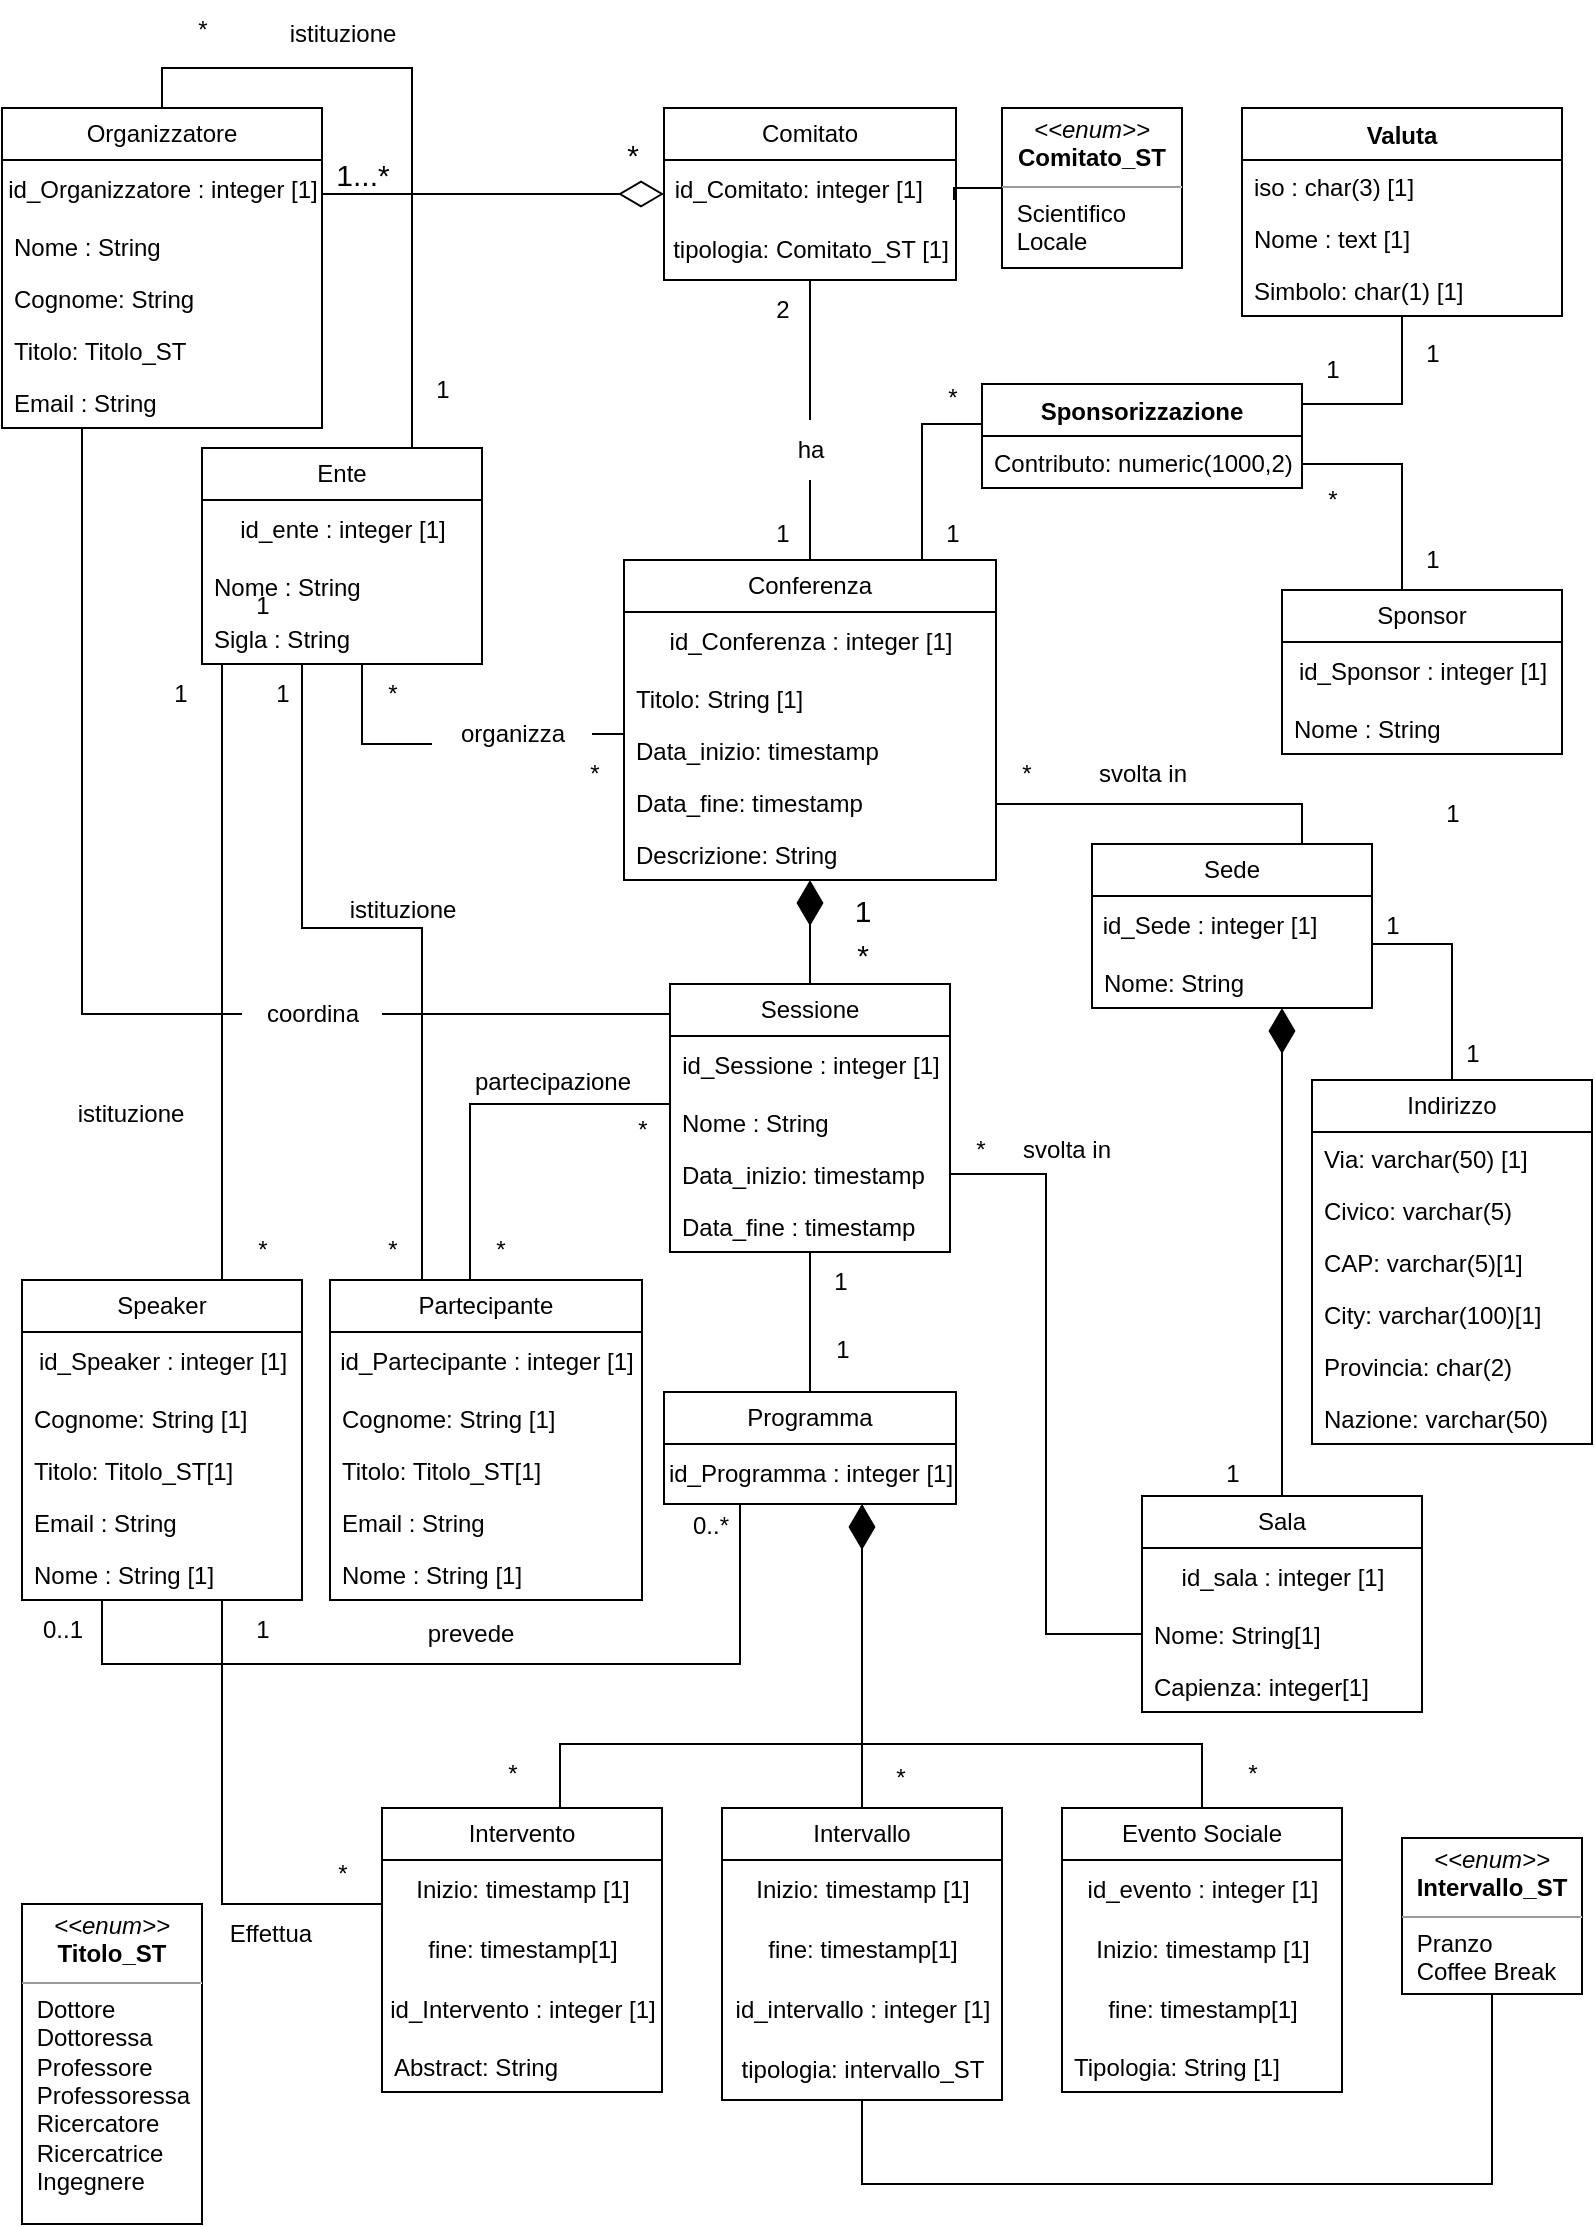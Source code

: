 <mxfile version="21.3.7" type="device">
  <diagram name="Pagina-1" id="CvmVaPvms-UxlyBjIQ5L">
    <mxGraphModel dx="1434" dy="839" grid="1" gridSize="10" guides="1" tooltips="1" connect="1" arrows="1" fold="1" page="1" pageScale="1" pageWidth="827" pageHeight="1169" math="0" shadow="0">
      <root>
        <mxCell id="0" />
        <mxCell id="1" parent="0" />
        <mxCell id="4EUrBaUepY61Hy6sgjjP-1" value="Organizzatore" style="swimlane;fontStyle=0;childLayout=stackLayout;horizontal=1;startSize=26;fillColor=none;horizontalStack=0;resizeParent=1;resizeParentMax=0;resizeLast=0;collapsible=1;marginBottom=0;whiteSpace=wrap;html=1;" parent="1" vertex="1">
          <mxGeometry x="10" y="62" width="160" height="160" as="geometry" />
        </mxCell>
        <mxCell id="Dn81AKusX0ZPsOJ_SFeg-21" value="id_Organizzatore : integer [1]" style="text;html=1;align=center;verticalAlign=middle;resizable=0;points=[];autosize=1;strokeColor=none;fillColor=none;" parent="4EUrBaUepY61Hy6sgjjP-1" vertex="1">
          <mxGeometry y="26" width="160" height="30" as="geometry" />
        </mxCell>
        <mxCell id="4EUrBaUepY61Hy6sgjjP-2" value="Nome : String" style="text;strokeColor=none;fillColor=none;align=left;verticalAlign=top;spacingLeft=4;spacingRight=4;overflow=hidden;rotatable=0;points=[[0,0.5],[1,0.5]];portConstraint=eastwest;whiteSpace=wrap;html=1;" parent="4EUrBaUepY61Hy6sgjjP-1" vertex="1">
          <mxGeometry y="56" width="160" height="26" as="geometry" />
        </mxCell>
        <mxCell id="4EUrBaUepY61Hy6sgjjP-3" value="Cognome: String" style="text;strokeColor=none;fillColor=none;align=left;verticalAlign=top;spacingLeft=4;spacingRight=4;overflow=hidden;rotatable=0;points=[[0,0.5],[1,0.5]];portConstraint=eastwest;whiteSpace=wrap;html=1;" parent="4EUrBaUepY61Hy6sgjjP-1" vertex="1">
          <mxGeometry y="82" width="160" height="26" as="geometry" />
        </mxCell>
        <mxCell id="4EUrBaUepY61Hy6sgjjP-4" value="Titolo: Titolo_ST" style="text;strokeColor=none;fillColor=none;align=left;verticalAlign=top;spacingLeft=4;spacingRight=4;overflow=hidden;rotatable=0;points=[[0,0.5],[1,0.5]];portConstraint=eastwest;whiteSpace=wrap;html=1;" parent="4EUrBaUepY61Hy6sgjjP-1" vertex="1">
          <mxGeometry y="108" width="160" height="26" as="geometry" />
        </mxCell>
        <mxCell id="4EUrBaUepY61Hy6sgjjP-5" value="Email : String" style="text;strokeColor=none;fillColor=none;align=left;verticalAlign=top;spacingLeft=4;spacingRight=4;overflow=hidden;rotatable=0;points=[[0,0.5],[1,0.5]];portConstraint=eastwest;whiteSpace=wrap;html=1;" parent="4EUrBaUepY61Hy6sgjjP-1" vertex="1">
          <mxGeometry y="134" width="160" height="26" as="geometry" />
        </mxCell>
        <mxCell id="4EUrBaUepY61Hy6sgjjP-6" value="Comitato" style="swimlane;fontStyle=0;childLayout=stackLayout;horizontal=1;startSize=26;fillColor=none;horizontalStack=0;resizeParent=1;resizeParentMax=0;resizeLast=0;collapsible=1;marginBottom=0;whiteSpace=wrap;html=1;" parent="1" vertex="1">
          <mxGeometry x="341" y="62" width="146" height="86" as="geometry" />
        </mxCell>
        <mxCell id="Dn81AKusX0ZPsOJ_SFeg-8" value="&amp;nbsp;id_Comitato: integer [1]" style="text;html=1;align=left;verticalAlign=middle;resizable=0;points=[];autosize=1;strokeColor=none;fillColor=none;" parent="4EUrBaUepY61Hy6sgjjP-6" vertex="1">
          <mxGeometry y="26" width="146" height="30" as="geometry" />
        </mxCell>
        <mxCell id="Dn81AKusX0ZPsOJ_SFeg-9" value="tipologia: Comitato_ST [1]" style="text;html=1;align=center;verticalAlign=middle;resizable=0;points=[];autosize=1;strokeColor=none;fillColor=none;" parent="4EUrBaUepY61Hy6sgjjP-6" vertex="1">
          <mxGeometry y="56" width="146" height="30" as="geometry" />
        </mxCell>
        <mxCell id="4EUrBaUepY61Hy6sgjjP-21" style="edgeStyle=orthogonalEdgeStyle;rounded=0;orthogonalLoop=1;jettySize=auto;html=1;endArrow=diamondThin;endFill=0;endSize=20;" parent="1" source="4EUrBaUepY61Hy6sgjjP-1" target="4EUrBaUepY61Hy6sgjjP-6" edge="1">
          <mxGeometry relative="1" as="geometry">
            <Array as="points">
              <mxPoint x="260" y="105" />
              <mxPoint x="260" y="105" />
            </Array>
          </mxGeometry>
        </mxCell>
        <mxCell id="4EUrBaUepY61Hy6sgjjP-22" value="&lt;font style=&quot;font-size: 15px;&quot;&gt;1...*&lt;/font&gt;" style="text;html=1;align=center;verticalAlign=middle;resizable=0;points=[];autosize=1;strokeColor=none;fillColor=none;" parent="1" vertex="1">
          <mxGeometry x="165" y="80" width="50" height="30" as="geometry" />
        </mxCell>
        <mxCell id="4EUrBaUepY61Hy6sgjjP-23" value="&lt;font style=&quot;font-size: 15px;&quot;&gt;*&lt;/font&gt;" style="text;html=1;align=center;verticalAlign=middle;resizable=0;points=[];autosize=1;strokeColor=none;fillColor=none;fontSize=12;fontFamily=Helvetica;fontColor=default;" parent="1" vertex="1">
          <mxGeometry x="310" y="70" width="30" height="30" as="geometry" />
        </mxCell>
        <mxCell id="4EUrBaUepY61Hy6sgjjP-29" style="edgeStyle=orthogonalEdgeStyle;rounded=0;orthogonalLoop=1;jettySize=auto;html=1;exitX=0.5;exitY=0;exitDx=0;exitDy=0;fontFamily=Helvetica;fontSize=12;fontColor=default;endArrow=none;endFill=0;" parent="1" source="4EUrBaUepY61Hy6sgjjP-32" target="4EUrBaUepY61Hy6sgjjP-6" edge="1">
          <mxGeometry relative="1" as="geometry" />
        </mxCell>
        <mxCell id="4EUrBaUepY61Hy6sgjjP-24" value="Conferenza" style="swimlane;fontStyle=0;childLayout=stackLayout;horizontal=1;startSize=26;fillColor=none;horizontalStack=0;resizeParent=1;resizeParentMax=0;resizeLast=0;collapsible=1;marginBottom=0;whiteSpace=wrap;html=1;fontFamily=Helvetica;fontSize=12;fontColor=default;" parent="1" vertex="1">
          <mxGeometry x="321" y="288" width="186" height="160" as="geometry" />
        </mxCell>
        <mxCell id="Dn81AKusX0ZPsOJ_SFeg-11" value="id_Conferenza : integer [1]" style="text;html=1;align=center;verticalAlign=middle;resizable=0;points=[];autosize=1;strokeColor=none;fillColor=none;" parent="4EUrBaUepY61Hy6sgjjP-24" vertex="1">
          <mxGeometry y="26" width="186" height="30" as="geometry" />
        </mxCell>
        <mxCell id="4EUrBaUepY61Hy6sgjjP-25" value="Titolo: String [1]" style="text;strokeColor=none;fillColor=none;align=left;verticalAlign=top;spacingLeft=4;spacingRight=4;overflow=hidden;rotatable=0;points=[[0,0.5],[1,0.5]];portConstraint=eastwest;whiteSpace=wrap;html=1;fontSize=12;fontFamily=Helvetica;fontColor=default;" parent="4EUrBaUepY61Hy6sgjjP-24" vertex="1">
          <mxGeometry y="56" width="186" height="26" as="geometry" />
        </mxCell>
        <mxCell id="4EUrBaUepY61Hy6sgjjP-26" value="Data_inizio: timestamp" style="text;strokeColor=none;fillColor=none;align=left;verticalAlign=top;spacingLeft=4;spacingRight=4;overflow=hidden;rotatable=0;points=[[0,0.5],[1,0.5]];portConstraint=eastwest;whiteSpace=wrap;html=1;fontSize=12;fontFamily=Helvetica;fontColor=default;" parent="4EUrBaUepY61Hy6sgjjP-24" vertex="1">
          <mxGeometry y="82" width="186" height="26" as="geometry" />
        </mxCell>
        <mxCell id="4EUrBaUepY61Hy6sgjjP-27" value="Data_fine: timestamp" style="text;strokeColor=none;fillColor=none;align=left;verticalAlign=top;spacingLeft=4;spacingRight=4;overflow=hidden;rotatable=0;points=[[0,0.5],[1,0.5]];portConstraint=eastwest;whiteSpace=wrap;html=1;fontSize=12;fontFamily=Helvetica;fontColor=default;" parent="4EUrBaUepY61Hy6sgjjP-24" vertex="1">
          <mxGeometry y="108" width="186" height="26" as="geometry" />
        </mxCell>
        <mxCell id="4EUrBaUepY61Hy6sgjjP-28" value="Descrizione: String" style="text;strokeColor=none;fillColor=none;align=left;verticalAlign=top;spacingLeft=4;spacingRight=4;overflow=hidden;rotatable=0;points=[[0,0.5],[1,0.5]];portConstraint=eastwest;whiteSpace=wrap;html=1;fontSize=12;fontFamily=Helvetica;fontColor=default;" parent="4EUrBaUepY61Hy6sgjjP-24" vertex="1">
          <mxGeometry y="134" width="186" height="26" as="geometry" />
        </mxCell>
        <mxCell id="4EUrBaUepY61Hy6sgjjP-30" value="2" style="text;html=1;align=center;verticalAlign=middle;resizable=0;points=[];autosize=1;strokeColor=none;fillColor=none;fontSize=12;fontFamily=Helvetica;fontColor=default;" parent="1" vertex="1">
          <mxGeometry x="385" y="148" width="30" height="30" as="geometry" />
        </mxCell>
        <mxCell id="4EUrBaUepY61Hy6sgjjP-31" value="1" style="text;html=1;align=center;verticalAlign=middle;resizable=0;points=[];autosize=1;strokeColor=none;fillColor=none;fontSize=12;fontFamily=Helvetica;fontColor=default;" parent="1" vertex="1">
          <mxGeometry x="385" y="260" width="30" height="30" as="geometry" />
        </mxCell>
        <mxCell id="4EUrBaUepY61Hy6sgjjP-33" value="" style="edgeStyle=orthogonalEdgeStyle;rounded=0;orthogonalLoop=1;jettySize=auto;html=1;exitX=0.5;exitY=0;exitDx=0;exitDy=0;fontFamily=Helvetica;fontSize=12;fontColor=default;endArrow=none;endFill=0;" parent="1" source="4EUrBaUepY61Hy6sgjjP-24" target="4EUrBaUepY61Hy6sgjjP-32" edge="1">
          <mxGeometry relative="1" as="geometry">
            <mxPoint x="414" y="290" as="sourcePoint" />
            <mxPoint x="414" y="170" as="targetPoint" />
          </mxGeometry>
        </mxCell>
        <mxCell id="4EUrBaUepY61Hy6sgjjP-32" value="ha" style="text;html=1;align=center;verticalAlign=middle;resizable=0;points=[];autosize=1;strokeColor=none;fillColor=none;fontSize=12;fontFamily=Helvetica;fontColor=default;" parent="1" vertex="1">
          <mxGeometry x="394" y="218" width="40" height="30" as="geometry" />
        </mxCell>
        <mxCell id="8OHhEzNEOEEAv_LkR56g-3" style="edgeStyle=orthogonalEdgeStyle;rounded=0;orthogonalLoop=1;jettySize=auto;html=1;exitX=0.5;exitY=0;exitDx=0;exitDy=0;endArrow=none;endFill=0;" parent="1" source="4EUrBaUepY61Hy6sgjjP-34" target="4EUrBaUepY61Hy6sgjjP-38" edge="1">
          <mxGeometry relative="1" as="geometry">
            <Array as="points">
              <mxPoint x="710" y="303" />
              <mxPoint x="710" y="240" />
            </Array>
          </mxGeometry>
        </mxCell>
        <mxCell id="4EUrBaUepY61Hy6sgjjP-34" value="Sponsor" style="swimlane;fontStyle=0;childLayout=stackLayout;horizontal=1;startSize=26;fillColor=none;horizontalStack=0;resizeParent=1;resizeParentMax=0;resizeLast=0;collapsible=1;marginBottom=0;whiteSpace=wrap;html=1;fontFamily=Helvetica;fontSize=12;fontColor=default;" parent="1" vertex="1">
          <mxGeometry x="650" y="303" width="140" height="82" as="geometry" />
        </mxCell>
        <mxCell id="Dn81AKusX0ZPsOJ_SFeg-13" value="id_Sponsor : integer [1]" style="text;html=1;align=center;verticalAlign=middle;resizable=0;points=[];autosize=1;strokeColor=none;fillColor=none;" parent="4EUrBaUepY61Hy6sgjjP-34" vertex="1">
          <mxGeometry y="26" width="140" height="30" as="geometry" />
        </mxCell>
        <mxCell id="4EUrBaUepY61Hy6sgjjP-35" value="Nome : String" style="text;strokeColor=none;fillColor=none;align=left;verticalAlign=top;spacingLeft=4;spacingRight=4;overflow=hidden;rotatable=0;points=[[0,0.5],[1,0.5]];portConstraint=eastwest;whiteSpace=wrap;html=1;fontSize=12;fontFamily=Helvetica;fontColor=default;" parent="4EUrBaUepY61Hy6sgjjP-34" vertex="1">
          <mxGeometry y="56" width="140" height="26" as="geometry" />
        </mxCell>
        <mxCell id="4EUrBaUepY61Hy6sgjjP-38" value="Sponsorizzazione" style="swimlane;fontStyle=1;align=center;verticalAlign=top;childLayout=stackLayout;horizontal=1;startSize=26;horizontalStack=0;resizeParent=1;resizeParentMax=0;resizeLast=0;collapsible=1;marginBottom=0;whiteSpace=wrap;html=1;fontFamily=Helvetica;fontSize=12;fontColor=default;fillColor=none;gradientColor=none;" parent="1" vertex="1">
          <mxGeometry x="500" y="200" width="160" height="52" as="geometry" />
        </mxCell>
        <mxCell id="4EUrBaUepY61Hy6sgjjP-39" value="Contributo: numeric(1000,2)" style="text;strokeColor=none;fillColor=none;align=left;verticalAlign=top;spacingLeft=4;spacingRight=4;overflow=hidden;rotatable=0;points=[[0,0.5],[1,0.5]];portConstraint=eastwest;whiteSpace=wrap;html=1;fontSize=12;fontFamily=Helvetica;fontColor=default;" parent="4EUrBaUepY61Hy6sgjjP-38" vertex="1">
          <mxGeometry y="26" width="160" height="26" as="geometry" />
        </mxCell>
        <mxCell id="4EUrBaUepY61Hy6sgjjP-71" style="edgeStyle=orthogonalEdgeStyle;rounded=0;orthogonalLoop=1;jettySize=auto;html=1;exitX=0.75;exitY=0;exitDx=0;exitDy=0;entryX=0.5;entryY=0;entryDx=0;entryDy=0;fontFamily=Helvetica;fontSize=12;fontColor=default;endArrow=none;endFill=0;" parent="1" source="4EUrBaUepY61Hy6sgjjP-51" target="4EUrBaUepY61Hy6sgjjP-1" edge="1">
          <mxGeometry relative="1" as="geometry" />
        </mxCell>
        <mxCell id="4EUrBaUepY61Hy6sgjjP-51" value="Ente" style="swimlane;fontStyle=0;childLayout=stackLayout;horizontal=1;startSize=26;fillColor=none;horizontalStack=0;resizeParent=1;resizeParentMax=0;resizeLast=0;collapsible=1;marginBottom=0;whiteSpace=wrap;html=1;fontFamily=Helvetica;fontSize=12;fontColor=default;" parent="1" vertex="1">
          <mxGeometry x="110" y="232" width="140" height="108" as="geometry" />
        </mxCell>
        <mxCell id="Dn81AKusX0ZPsOJ_SFeg-12" value="id_ente : integer [1]" style="text;html=1;align=center;verticalAlign=middle;resizable=0;points=[];autosize=1;strokeColor=none;fillColor=none;" parent="4EUrBaUepY61Hy6sgjjP-51" vertex="1">
          <mxGeometry y="26" width="140" height="30" as="geometry" />
        </mxCell>
        <mxCell id="4EUrBaUepY61Hy6sgjjP-52" value="Nome : String" style="text;strokeColor=none;fillColor=none;align=left;verticalAlign=top;spacingLeft=4;spacingRight=4;overflow=hidden;rotatable=0;points=[[0,0.5],[1,0.5]];portConstraint=eastwest;whiteSpace=wrap;html=1;fontSize=12;fontFamily=Helvetica;fontColor=default;" parent="4EUrBaUepY61Hy6sgjjP-51" vertex="1">
          <mxGeometry y="56" width="140" height="26" as="geometry" />
        </mxCell>
        <mxCell id="4EUrBaUepY61Hy6sgjjP-53" value="Sigla : String" style="text;strokeColor=none;fillColor=none;align=left;verticalAlign=top;spacingLeft=4;spacingRight=4;overflow=hidden;rotatable=0;points=[[0,0.5],[1,0.5]];portConstraint=eastwest;whiteSpace=wrap;html=1;fontSize=12;fontFamily=Helvetica;fontColor=default;" parent="4EUrBaUepY61Hy6sgjjP-51" vertex="1">
          <mxGeometry y="82" width="140" height="26" as="geometry" />
        </mxCell>
        <mxCell id="4EUrBaUepY61Hy6sgjjP-55" style="edgeStyle=orthogonalEdgeStyle;rounded=0;orthogonalLoop=1;jettySize=auto;html=1;exitX=1;exitY=0.5;exitDx=0;exitDy=0;fontFamily=Helvetica;fontSize=12;fontColor=default;endArrow=none;endFill=0;" parent="1" source="4EUrBaUepY61Hy6sgjjP-56" target="4EUrBaUepY61Hy6sgjjP-24" edge="1">
          <mxGeometry relative="1" as="geometry">
            <Array as="points">
              <mxPoint x="340" y="375" />
              <mxPoint x="340" y="375" />
            </Array>
          </mxGeometry>
        </mxCell>
        <mxCell id="4EUrBaUepY61Hy6sgjjP-57" value="" style="edgeStyle=orthogonalEdgeStyle;rounded=0;orthogonalLoop=1;jettySize=auto;html=1;fontFamily=Helvetica;fontSize=12;fontColor=default;endArrow=none;endFill=0;" parent="1" source="4EUrBaUepY61Hy6sgjjP-51" target="4EUrBaUepY61Hy6sgjjP-56" edge="1">
          <mxGeometry relative="1" as="geometry">
            <mxPoint x="180" y="355" as="sourcePoint" />
            <mxPoint x="344" y="355" as="targetPoint" />
            <Array as="points">
              <mxPoint x="190" y="380" />
              <mxPoint x="265" y="380" />
            </Array>
          </mxGeometry>
        </mxCell>
        <mxCell id="4EUrBaUepY61Hy6sgjjP-56" value="organizza" style="text;html=1;align=center;verticalAlign=middle;resizable=0;points=[];autosize=1;strokeColor=none;fillColor=none;fontSize=12;fontFamily=Helvetica;fontColor=default;" parent="1" vertex="1">
          <mxGeometry x="225" y="360" width="80" height="30" as="geometry" />
        </mxCell>
        <mxCell id="4EUrBaUepY61Hy6sgjjP-58" value="*" style="text;html=1;align=center;verticalAlign=middle;resizable=0;points=[];autosize=1;strokeColor=none;fillColor=none;fontSize=12;fontFamily=Helvetica;fontColor=default;" parent="1" vertex="1">
          <mxGeometry x="291" y="380" width="30" height="30" as="geometry" />
        </mxCell>
        <mxCell id="4EUrBaUepY61Hy6sgjjP-59" value="*" style="text;html=1;align=center;verticalAlign=middle;resizable=0;points=[];autosize=1;strokeColor=none;fillColor=none;fontSize=12;fontFamily=Helvetica;fontColor=default;" parent="1" vertex="1">
          <mxGeometry x="190" y="340" width="30" height="30" as="geometry" />
        </mxCell>
        <mxCell id="4EUrBaUepY61Hy6sgjjP-64" style="edgeStyle=orthogonalEdgeStyle;rounded=0;orthogonalLoop=1;jettySize=auto;html=1;exitX=0.5;exitY=0;exitDx=0;exitDy=0;fontFamily=Helvetica;fontSize=12;fontColor=default;endArrow=diamondThin;endFill=1;endSize=20;" parent="1" source="4EUrBaUepY61Hy6sgjjP-60" target="4EUrBaUepY61Hy6sgjjP-24" edge="1">
          <mxGeometry relative="1" as="geometry" />
        </mxCell>
        <mxCell id="4EUrBaUepY61Hy6sgjjP-60" value="Sessione" style="swimlane;fontStyle=0;childLayout=stackLayout;horizontal=1;startSize=26;fillColor=none;horizontalStack=0;resizeParent=1;resizeParentMax=0;resizeLast=0;collapsible=1;marginBottom=0;whiteSpace=wrap;html=1;fontFamily=Helvetica;fontSize=12;fontColor=default;" parent="1" vertex="1">
          <mxGeometry x="344" y="500" width="140" height="134" as="geometry" />
        </mxCell>
        <mxCell id="Dn81AKusX0ZPsOJ_SFeg-19" value="id_Sessione : integer [1]" style="text;html=1;align=center;verticalAlign=middle;resizable=0;points=[];autosize=1;strokeColor=none;fillColor=none;" parent="4EUrBaUepY61Hy6sgjjP-60" vertex="1">
          <mxGeometry y="26" width="140" height="30" as="geometry" />
        </mxCell>
        <mxCell id="4EUrBaUepY61Hy6sgjjP-61" value="Nome : String" style="text;strokeColor=none;fillColor=none;align=left;verticalAlign=top;spacingLeft=4;spacingRight=4;overflow=hidden;rotatable=0;points=[[0,0.5],[1,0.5]];portConstraint=eastwest;whiteSpace=wrap;html=1;fontSize=12;fontFamily=Helvetica;fontColor=default;" parent="4EUrBaUepY61Hy6sgjjP-60" vertex="1">
          <mxGeometry y="56" width="140" height="26" as="geometry" />
        </mxCell>
        <mxCell id="4EUrBaUepY61Hy6sgjjP-62" value="Data_inizio: timestamp" style="text;strokeColor=none;fillColor=none;align=left;verticalAlign=top;spacingLeft=4;spacingRight=4;overflow=hidden;rotatable=0;points=[[0,0.5],[1,0.5]];portConstraint=eastwest;whiteSpace=wrap;html=1;fontSize=12;fontFamily=Helvetica;fontColor=default;" parent="4EUrBaUepY61Hy6sgjjP-60" vertex="1">
          <mxGeometry y="82" width="140" height="26" as="geometry" />
        </mxCell>
        <mxCell id="4EUrBaUepY61Hy6sgjjP-63" value="Data_fine : timestamp" style="text;strokeColor=none;fillColor=none;align=left;verticalAlign=top;spacingLeft=4;spacingRight=4;overflow=hidden;rotatable=0;points=[[0,0.5],[1,0.5]];portConstraint=eastwest;whiteSpace=wrap;html=1;fontSize=12;fontFamily=Helvetica;fontColor=default;" parent="4EUrBaUepY61Hy6sgjjP-60" vertex="1">
          <mxGeometry y="108" width="140" height="26" as="geometry" />
        </mxCell>
        <mxCell id="4EUrBaUepY61Hy6sgjjP-65" value="&lt;font style=&quot;font-size: 15px;&quot;&gt;1&lt;/font&gt;" style="text;html=1;align=center;verticalAlign=middle;resizable=0;points=[];autosize=1;strokeColor=none;fillColor=none;fontSize=12;fontFamily=Helvetica;fontColor=default;" parent="1" vertex="1">
          <mxGeometry x="425" y="448" width="30" height="30" as="geometry" />
        </mxCell>
        <mxCell id="4EUrBaUepY61Hy6sgjjP-66" value="&lt;font style=&quot;font-size: 15px;&quot;&gt;*&lt;/font&gt;" style="text;html=1;align=center;verticalAlign=middle;resizable=0;points=[];autosize=1;strokeColor=none;fillColor=none;fontSize=12;fontFamily=Helvetica;fontColor=default;" parent="1" vertex="1">
          <mxGeometry x="425" y="470" width="30" height="30" as="geometry" />
        </mxCell>
        <mxCell id="4EUrBaUepY61Hy6sgjjP-67" style="edgeStyle=orthogonalEdgeStyle;rounded=0;orthogonalLoop=1;jettySize=auto;html=1;exitX=0;exitY=0.5;exitDx=0;exitDy=0;fontFamily=Helvetica;fontSize=12;fontColor=default;endArrow=none;endFill=0;" parent="1" source="4EUrBaUepY61Hy6sgjjP-68" target="4EUrBaUepY61Hy6sgjjP-1" edge="1">
          <mxGeometry relative="1" as="geometry">
            <Array as="points">
              <mxPoint x="50" y="515" />
            </Array>
          </mxGeometry>
        </mxCell>
        <mxCell id="4EUrBaUepY61Hy6sgjjP-70" value="" style="edgeStyle=orthogonalEdgeStyle;rounded=0;orthogonalLoop=1;jettySize=auto;html=1;exitX=0;exitY=0.5;exitDx=0;exitDy=0;fontFamily=Helvetica;fontSize=12;fontColor=default;endArrow=none;endFill=0;" parent="1" source="4EUrBaUepY61Hy6sgjjP-62" target="4EUrBaUepY61Hy6sgjjP-68" edge="1">
          <mxGeometry relative="1" as="geometry">
            <mxPoint x="344" y="565" as="sourcePoint" />
            <mxPoint x="56" y="193" as="targetPoint" />
            <Array as="points">
              <mxPoint x="344" y="515" />
            </Array>
          </mxGeometry>
        </mxCell>
        <mxCell id="4EUrBaUepY61Hy6sgjjP-68" value="coordina" style="text;html=1;align=center;verticalAlign=middle;resizable=0;points=[];autosize=1;strokeColor=none;fillColor=none;fontSize=12;fontFamily=Helvetica;fontColor=default;" parent="1" vertex="1">
          <mxGeometry x="130" y="500" width="70" height="30" as="geometry" />
        </mxCell>
        <mxCell id="mUlWQSSshUq4uLIK7Gqg-2" style="edgeStyle=orthogonalEdgeStyle;rounded=0;orthogonalLoop=1;jettySize=auto;html=1;exitX=0.5;exitY=0;exitDx=0;exitDy=0;endArrow=none;endFill=0;" parent="1" source="4EUrBaUepY61Hy6sgjjP-72" target="4EUrBaUepY61Hy6sgjjP-24" edge="1">
          <mxGeometry relative="1" as="geometry">
            <Array as="points">
              <mxPoint x="660" y="430" />
              <mxPoint x="660" y="410" />
            </Array>
          </mxGeometry>
        </mxCell>
        <mxCell id="4EUrBaUepY61Hy6sgjjP-72" value="Sede" style="swimlane;fontStyle=0;childLayout=stackLayout;horizontal=1;startSize=26;fillColor=none;horizontalStack=0;resizeParent=1;resizeParentMax=0;resizeLast=0;collapsible=1;marginBottom=0;whiteSpace=wrap;html=1;fontFamily=Helvetica;fontSize=12;fontColor=default;" parent="1" vertex="1">
          <mxGeometry x="555" y="430" width="140" height="82" as="geometry" />
        </mxCell>
        <mxCell id="Dn81AKusX0ZPsOJ_SFeg-15" value="&amp;nbsp;id_Sede : integer [1]" style="text;html=1;align=left;verticalAlign=middle;resizable=0;points=[];autosize=1;strokeColor=none;fillColor=none;" parent="4EUrBaUepY61Hy6sgjjP-72" vertex="1">
          <mxGeometry y="26" width="140" height="30" as="geometry" />
        </mxCell>
        <mxCell id="4EUrBaUepY61Hy6sgjjP-73" value="Nome: String" style="text;strokeColor=none;fillColor=none;align=left;verticalAlign=top;spacingLeft=4;spacingRight=4;overflow=hidden;rotatable=0;points=[[0,0.5],[1,0.5]];portConstraint=eastwest;whiteSpace=wrap;html=1;fontSize=12;fontFamily=Helvetica;fontColor=default;" parent="4EUrBaUepY61Hy6sgjjP-72" vertex="1">
          <mxGeometry y="56" width="140" height="26" as="geometry" />
        </mxCell>
        <mxCell id="4EUrBaUepY61Hy6sgjjP-85" style="edgeStyle=orthogonalEdgeStyle;rounded=0;orthogonalLoop=1;jettySize=auto;html=1;exitX=0.5;exitY=0;exitDx=0;exitDy=0;fontFamily=Helvetica;fontSize=12;fontColor=default;endArrow=diamondThin;endFill=1;endSize=20;" parent="1" source="4EUrBaUepY61Hy6sgjjP-81" target="4EUrBaUepY61Hy6sgjjP-72" edge="1">
          <mxGeometry relative="1" as="geometry">
            <Array as="points">
              <mxPoint x="650" y="630" />
              <mxPoint x="650" y="630" />
            </Array>
          </mxGeometry>
        </mxCell>
        <mxCell id="4EUrBaUepY61Hy6sgjjP-81" value="Sala" style="swimlane;fontStyle=0;childLayout=stackLayout;horizontal=1;startSize=26;fillColor=none;horizontalStack=0;resizeParent=1;resizeParentMax=0;resizeLast=0;collapsible=1;marginBottom=0;whiteSpace=wrap;html=1;fontFamily=Helvetica;fontSize=12;fontColor=default;" parent="1" vertex="1">
          <mxGeometry x="580" y="756" width="140" height="108" as="geometry" />
        </mxCell>
        <mxCell id="Dn81AKusX0ZPsOJ_SFeg-17" value="id_sala : integer [1]" style="text;html=1;align=center;verticalAlign=middle;resizable=0;points=[];autosize=1;strokeColor=none;fillColor=none;" parent="4EUrBaUepY61Hy6sgjjP-81" vertex="1">
          <mxGeometry y="26" width="140" height="30" as="geometry" />
        </mxCell>
        <mxCell id="4EUrBaUepY61Hy6sgjjP-82" value="Nome: String[1]" style="text;strokeColor=none;fillColor=none;align=left;verticalAlign=top;spacingLeft=4;spacingRight=4;overflow=hidden;rotatable=0;points=[[0,0.5],[1,0.5]];portConstraint=eastwest;whiteSpace=wrap;html=1;fontSize=12;fontFamily=Helvetica;fontColor=default;" parent="4EUrBaUepY61Hy6sgjjP-81" vertex="1">
          <mxGeometry y="56" width="140" height="26" as="geometry" />
        </mxCell>
        <mxCell id="4EUrBaUepY61Hy6sgjjP-83" value="Capienza: integer[1]" style="text;strokeColor=none;fillColor=none;align=left;verticalAlign=top;spacingLeft=4;spacingRight=4;overflow=hidden;rotatable=0;points=[[0,0.5],[1,0.5]];portConstraint=eastwest;whiteSpace=wrap;html=1;fontSize=12;fontFamily=Helvetica;fontColor=default;" parent="4EUrBaUepY61Hy6sgjjP-81" vertex="1">
          <mxGeometry y="82" width="140" height="26" as="geometry" />
        </mxCell>
        <mxCell id="4EUrBaUepY61Hy6sgjjP-86" style="edgeStyle=orthogonalEdgeStyle;rounded=0;orthogonalLoop=1;jettySize=auto;html=1;exitX=1;exitY=0.5;exitDx=0;exitDy=0;fontFamily=Helvetica;fontSize=12;fontColor=default;endArrow=none;endFill=0;" parent="1" source="4EUrBaUepY61Hy6sgjjP-62" target="4EUrBaUepY61Hy6sgjjP-82" edge="1">
          <mxGeometry relative="1" as="geometry" />
        </mxCell>
        <mxCell id="4EUrBaUepY61Hy6sgjjP-87" value="*" style="text;html=1;align=center;verticalAlign=middle;resizable=0;points=[];autosize=1;strokeColor=none;fillColor=none;fontSize=12;fontFamily=Helvetica;fontColor=default;" parent="1" vertex="1">
          <mxGeometry x="507" y="380" width="30" height="30" as="geometry" />
        </mxCell>
        <mxCell id="4EUrBaUepY61Hy6sgjjP-88" value="1" style="text;html=1;align=center;verticalAlign=middle;resizable=0;points=[];autosize=1;strokeColor=none;fillColor=none;fontSize=12;fontFamily=Helvetica;fontColor=default;" parent="1" vertex="1">
          <mxGeometry x="720" y="400" width="30" height="30" as="geometry" />
        </mxCell>
        <mxCell id="4EUrBaUepY61Hy6sgjjP-89" value="*" style="text;html=1;align=center;verticalAlign=middle;resizable=0;points=[];autosize=1;strokeColor=none;fillColor=none;fontSize=12;fontFamily=Helvetica;fontColor=default;" parent="1" vertex="1">
          <mxGeometry x="484" y="568" width="30" height="30" as="geometry" />
        </mxCell>
        <mxCell id="4EUrBaUepY61Hy6sgjjP-90" value="1" style="text;html=1;align=center;verticalAlign=middle;resizable=0;points=[];autosize=1;strokeColor=none;fillColor=none;fontSize=12;fontFamily=Helvetica;fontColor=default;" parent="1" vertex="1">
          <mxGeometry x="610" y="730" width="30" height="30" as="geometry" />
        </mxCell>
        <mxCell id="4EUrBaUepY61Hy6sgjjP-95" style="edgeStyle=orthogonalEdgeStyle;rounded=0;orthogonalLoop=1;jettySize=auto;html=1;exitX=0.5;exitY=0;exitDx=0;exitDy=0;fontFamily=Helvetica;fontSize=12;fontColor=default;endArrow=none;endFill=0;" parent="1" source="4EUrBaUepY61Hy6sgjjP-91" target="4EUrBaUepY61Hy6sgjjP-60" edge="1">
          <mxGeometry relative="1" as="geometry" />
        </mxCell>
        <mxCell id="oplTFMq57OWzlQ45hFhS-2" style="edgeStyle=orthogonalEdgeStyle;rounded=0;orthogonalLoop=1;jettySize=auto;html=1;exitX=0.25;exitY=1;exitDx=0;exitDy=0;endArrow=none;endFill=0;" parent="1" source="4EUrBaUepY61Hy6sgjjP-91" target="4EUrBaUepY61Hy6sgjjP-101" edge="1">
          <mxGeometry relative="1" as="geometry">
            <Array as="points">
              <mxPoint x="379" y="840" />
              <mxPoint x="60" y="840" />
            </Array>
          </mxGeometry>
        </mxCell>
        <mxCell id="4EUrBaUepY61Hy6sgjjP-91" value="Programma" style="swimlane;fontStyle=0;childLayout=stackLayout;horizontal=1;startSize=26;fillColor=none;horizontalStack=0;resizeParent=1;resizeParentMax=0;resizeLast=0;collapsible=1;marginBottom=0;whiteSpace=wrap;html=1;fontFamily=Helvetica;fontSize=12;fontColor=default;" parent="1" vertex="1">
          <mxGeometry x="341" y="704" width="146" height="56" as="geometry" />
        </mxCell>
        <mxCell id="Dn81AKusX0ZPsOJ_SFeg-22" value="id_Programma : integer [1]" style="text;html=1;align=center;verticalAlign=middle;resizable=0;points=[];autosize=1;strokeColor=none;fillColor=none;" parent="4EUrBaUepY61Hy6sgjjP-91" vertex="1">
          <mxGeometry y="26" width="146" height="30" as="geometry" />
        </mxCell>
        <mxCell id="4EUrBaUepY61Hy6sgjjP-100" style="edgeStyle=orthogonalEdgeStyle;rounded=0;orthogonalLoop=1;jettySize=auto;html=1;fontFamily=Helvetica;fontSize=12;fontColor=default;endArrow=diamondThin;endFill=1;endSize=20;" parent="1" source="4EUrBaUepY61Hy6sgjjP-117" target="4EUrBaUepY61Hy6sgjjP-91" edge="1">
          <mxGeometry relative="1" as="geometry">
            <mxPoint x="414" y="820" as="sourcePoint" />
            <Array as="points">
              <mxPoint x="289" y="880" />
              <mxPoint x="440" y="880" />
            </Array>
          </mxGeometry>
        </mxCell>
        <mxCell id="4EUrBaUepY61Hy6sgjjP-115" style="edgeStyle=orthogonalEdgeStyle;rounded=0;orthogonalLoop=1;jettySize=auto;html=1;exitX=0.75;exitY=0;exitDx=0;exitDy=0;fontFamily=Helvetica;fontSize=12;fontColor=default;endArrow=none;endFill=0;" parent="1" source="4EUrBaUepY61Hy6sgjjP-101" target="4EUrBaUepY61Hy6sgjjP-51" edge="1">
          <mxGeometry relative="1" as="geometry">
            <mxPoint x="140" y="420" as="targetPoint" />
            <Array as="points">
              <mxPoint x="120" y="648" />
            </Array>
          </mxGeometry>
        </mxCell>
        <mxCell id="4EUrBaUepY61Hy6sgjjP-101" value="Speaker" style="swimlane;fontStyle=0;childLayout=stackLayout;horizontal=1;startSize=26;fillColor=none;horizontalStack=0;resizeParent=1;resizeParentMax=0;resizeLast=0;collapsible=1;marginBottom=0;whiteSpace=wrap;html=1;fontFamily=Helvetica;fontSize=12;fontColor=default;" parent="1" vertex="1">
          <mxGeometry x="20" y="648" width="140" height="160" as="geometry" />
        </mxCell>
        <mxCell id="Dn81AKusX0ZPsOJ_SFeg-26" value="id_Speaker : integer [1]" style="text;html=1;align=center;verticalAlign=middle;resizable=0;points=[];autosize=1;strokeColor=none;fillColor=none;" parent="4EUrBaUepY61Hy6sgjjP-101" vertex="1">
          <mxGeometry y="26" width="140" height="30" as="geometry" />
        </mxCell>
        <mxCell id="4EUrBaUepY61Hy6sgjjP-106" value="Cognome: String [1]" style="text;strokeColor=none;fillColor=none;align=left;verticalAlign=top;spacingLeft=4;spacingRight=4;overflow=hidden;rotatable=0;points=[[0,0.5],[1,0.5]];portConstraint=eastwest;whiteSpace=wrap;html=1;" parent="4EUrBaUepY61Hy6sgjjP-101" vertex="1">
          <mxGeometry y="56" width="140" height="26" as="geometry" />
        </mxCell>
        <mxCell id="4EUrBaUepY61Hy6sgjjP-107" value="Titolo: Titolo_ST[1]" style="text;strokeColor=none;fillColor=none;align=left;verticalAlign=top;spacingLeft=4;spacingRight=4;overflow=hidden;rotatable=0;points=[[0,0.5],[1,0.5]];portConstraint=eastwest;whiteSpace=wrap;html=1;" parent="4EUrBaUepY61Hy6sgjjP-101" vertex="1">
          <mxGeometry y="82" width="140" height="26" as="geometry" />
        </mxCell>
        <mxCell id="4EUrBaUepY61Hy6sgjjP-108" value="Email : String" style="text;strokeColor=none;fillColor=none;align=left;verticalAlign=top;spacingLeft=4;spacingRight=4;overflow=hidden;rotatable=0;points=[[0,0.5],[1,0.5]];portConstraint=eastwest;whiteSpace=wrap;html=1;" parent="4EUrBaUepY61Hy6sgjjP-101" vertex="1">
          <mxGeometry y="108" width="140" height="26" as="geometry" />
        </mxCell>
        <mxCell id="4EUrBaUepY61Hy6sgjjP-105" value="Nome : String [1]" style="text;strokeColor=none;fillColor=none;align=left;verticalAlign=top;spacingLeft=4;spacingRight=4;overflow=hidden;rotatable=0;points=[[0,0.5],[1,0.5]];portConstraint=eastwest;whiteSpace=wrap;html=1;" parent="4EUrBaUepY61Hy6sgjjP-101" vertex="1">
          <mxGeometry y="134" width="140" height="26" as="geometry" />
        </mxCell>
        <mxCell id="4EUrBaUepY61Hy6sgjjP-114" style="edgeStyle=orthogonalEdgeStyle;rounded=0;orthogonalLoop=1;jettySize=auto;html=1;exitX=0.25;exitY=0;exitDx=0;exitDy=0;fontFamily=Helvetica;fontSize=12;fontColor=default;endArrow=none;endFill=0;" parent="1" source="4EUrBaUepY61Hy6sgjjP-109" target="4EUrBaUepY61Hy6sgjjP-51" edge="1">
          <mxGeometry relative="1" as="geometry">
            <Array as="points">
              <mxPoint x="220" y="648" />
              <mxPoint x="220" y="472" />
              <mxPoint x="160" y="472" />
            </Array>
          </mxGeometry>
        </mxCell>
        <mxCell id="4EUrBaUepY61Hy6sgjjP-116" style="edgeStyle=orthogonalEdgeStyle;rounded=0;orthogonalLoop=1;jettySize=auto;html=1;exitX=0.5;exitY=0;exitDx=0;exitDy=0;fontFamily=Helvetica;fontSize=12;fontColor=default;entryX=0;entryY=0.5;entryDx=0;entryDy=0;endArrow=none;endFill=0;" parent="1" source="4EUrBaUepY61Hy6sgjjP-109" target="4EUrBaUepY61Hy6sgjjP-63" edge="1">
          <mxGeometry relative="1" as="geometry">
            <Array as="points">
              <mxPoint x="244" y="560" />
              <mxPoint x="344" y="560" />
            </Array>
          </mxGeometry>
        </mxCell>
        <mxCell id="4EUrBaUepY61Hy6sgjjP-109" value="Partecipante" style="swimlane;fontStyle=0;childLayout=stackLayout;horizontal=1;startSize=26;fillColor=none;horizontalStack=0;resizeParent=1;resizeParentMax=0;resizeLast=0;collapsible=1;marginBottom=0;whiteSpace=wrap;html=1;fontFamily=Helvetica;fontSize=12;fontColor=default;" parent="1" vertex="1">
          <mxGeometry x="174" y="648" width="156" height="160" as="geometry" />
        </mxCell>
        <mxCell id="Dn81AKusX0ZPsOJ_SFeg-23" value="id_Partecipante : integer [1]" style="text;html=1;align=center;verticalAlign=middle;resizable=0;points=[];autosize=1;strokeColor=none;fillColor=none;" parent="4EUrBaUepY61Hy6sgjjP-109" vertex="1">
          <mxGeometry y="26" width="156" height="30" as="geometry" />
        </mxCell>
        <mxCell id="4EUrBaUepY61Hy6sgjjP-110" value="Cognome: String [1]" style="text;strokeColor=none;fillColor=none;align=left;verticalAlign=top;spacingLeft=4;spacingRight=4;overflow=hidden;rotatable=0;points=[[0,0.5],[1,0.5]];portConstraint=eastwest;whiteSpace=wrap;html=1;" parent="4EUrBaUepY61Hy6sgjjP-109" vertex="1">
          <mxGeometry y="56" width="156" height="26" as="geometry" />
        </mxCell>
        <mxCell id="4EUrBaUepY61Hy6sgjjP-111" value="Titolo: Titolo_ST[1]" style="text;strokeColor=none;fillColor=none;align=left;verticalAlign=top;spacingLeft=4;spacingRight=4;overflow=hidden;rotatable=0;points=[[0,0.5],[1,0.5]];portConstraint=eastwest;whiteSpace=wrap;html=1;" parent="4EUrBaUepY61Hy6sgjjP-109" vertex="1">
          <mxGeometry y="82" width="156" height="26" as="geometry" />
        </mxCell>
        <mxCell id="4EUrBaUepY61Hy6sgjjP-112" value="Email : String" style="text;strokeColor=none;fillColor=none;align=left;verticalAlign=top;spacingLeft=4;spacingRight=4;overflow=hidden;rotatable=0;points=[[0,0.5],[1,0.5]];portConstraint=eastwest;whiteSpace=wrap;html=1;" parent="4EUrBaUepY61Hy6sgjjP-109" vertex="1">
          <mxGeometry y="108" width="156" height="26" as="geometry" />
        </mxCell>
        <mxCell id="4EUrBaUepY61Hy6sgjjP-113" value="Nome : String [1]" style="text;strokeColor=none;fillColor=none;align=left;verticalAlign=top;spacingLeft=4;spacingRight=4;overflow=hidden;rotatable=0;points=[[0,0.5],[1,0.5]];portConstraint=eastwest;whiteSpace=wrap;html=1;" parent="4EUrBaUepY61Hy6sgjjP-109" vertex="1">
          <mxGeometry y="134" width="156" height="26" as="geometry" />
        </mxCell>
        <mxCell id="4EUrBaUepY61Hy6sgjjP-135" style="edgeStyle=orthogonalEdgeStyle;rounded=0;orthogonalLoop=1;jettySize=auto;html=1;exitX=0;exitY=0.5;exitDx=0;exitDy=0;fontFamily=Helvetica;fontSize=12;fontColor=default;endArrow=none;endFill=0;" parent="1" source="4EUrBaUepY61Hy6sgjjP-117" target="4EUrBaUepY61Hy6sgjjP-101" edge="1">
          <mxGeometry relative="1" as="geometry">
            <Array as="points">
              <mxPoint x="200" y="960" />
              <mxPoint x="120" y="960" />
            </Array>
          </mxGeometry>
        </mxCell>
        <mxCell id="4EUrBaUepY61Hy6sgjjP-117" value="Intervento" style="swimlane;fontStyle=0;childLayout=stackLayout;horizontal=1;startSize=26;fillColor=none;horizontalStack=0;resizeParent=1;resizeParentMax=0;resizeLast=0;collapsible=1;marginBottom=0;whiteSpace=wrap;html=1;fontFamily=Helvetica;fontSize=12;fontColor=default;" parent="1" vertex="1">
          <mxGeometry x="200" y="912" width="140" height="142" as="geometry" />
        </mxCell>
        <mxCell id="Zfa2iGMe8uBs-4mBMOPn-1" value="Inizio: timestamp [1]" style="text;html=1;align=center;verticalAlign=middle;resizable=0;points=[];autosize=1;strokeColor=none;fillColor=none;" parent="4EUrBaUepY61Hy6sgjjP-117" vertex="1">
          <mxGeometry y="26" width="140" height="30" as="geometry" />
        </mxCell>
        <mxCell id="Zfa2iGMe8uBs-4mBMOPn-2" value="fine: timestamp[1]" style="text;html=1;align=center;verticalAlign=middle;resizable=0;points=[];autosize=1;strokeColor=none;fillColor=none;" parent="4EUrBaUepY61Hy6sgjjP-117" vertex="1">
          <mxGeometry y="56" width="140" height="30" as="geometry" />
        </mxCell>
        <mxCell id="Dn81AKusX0ZPsOJ_SFeg-28" value="id_Intervento : integer [1]" style="text;html=1;align=center;verticalAlign=middle;resizable=0;points=[];autosize=1;strokeColor=none;fillColor=none;" parent="4EUrBaUepY61Hy6sgjjP-117" vertex="1">
          <mxGeometry y="86" width="140" height="30" as="geometry" />
        </mxCell>
        <mxCell id="4EUrBaUepY61Hy6sgjjP-118" value="Abstract: String" style="text;strokeColor=none;fillColor=none;align=left;verticalAlign=top;spacingLeft=4;spacingRight=4;overflow=hidden;rotatable=0;points=[[0,0.5],[1,0.5]];portConstraint=eastwest;whiteSpace=wrap;html=1;fontSize=12;fontFamily=Helvetica;fontColor=default;" parent="4EUrBaUepY61Hy6sgjjP-117" vertex="1">
          <mxGeometry y="116" width="140" height="26" as="geometry" />
        </mxCell>
        <mxCell id="4EUrBaUepY61Hy6sgjjP-155" style="edgeStyle=orthogonalEdgeStyle;rounded=0;orthogonalLoop=1;jettySize=auto;html=1;exitX=0.5;exitY=0;exitDx=0;exitDy=0;fontFamily=Helvetica;fontSize=12;fontColor=default;" parent="1" source="4EUrBaUepY61Hy6sgjjP-122" target="4EUrBaUepY61Hy6sgjjP-91" edge="1">
          <mxGeometry relative="1" as="geometry">
            <Array as="points">
              <mxPoint x="440" y="790" />
              <mxPoint x="440" y="790" />
            </Array>
          </mxGeometry>
        </mxCell>
        <mxCell id="4EUrBaUepY61Hy6sgjjP-122" value="Intervallo" style="swimlane;fontStyle=0;childLayout=stackLayout;horizontal=1;startSize=26;fillColor=none;horizontalStack=0;resizeParent=1;resizeParentMax=0;resizeLast=0;collapsible=1;marginBottom=0;whiteSpace=wrap;html=1;fontFamily=Helvetica;fontSize=12;fontColor=default;" parent="1" vertex="1">
          <mxGeometry x="370" y="912" width="140" height="146" as="geometry" />
        </mxCell>
        <mxCell id="Zfa2iGMe8uBs-4mBMOPn-3" value="Inizio: timestamp [1]" style="text;html=1;align=center;verticalAlign=middle;resizable=0;points=[];autosize=1;strokeColor=none;fillColor=none;" parent="4EUrBaUepY61Hy6sgjjP-122" vertex="1">
          <mxGeometry y="26" width="140" height="30" as="geometry" />
        </mxCell>
        <mxCell id="Zfa2iGMe8uBs-4mBMOPn-4" value="fine: timestamp[1]" style="text;html=1;align=center;verticalAlign=middle;resizable=0;points=[];autosize=1;strokeColor=none;fillColor=none;" parent="4EUrBaUepY61Hy6sgjjP-122" vertex="1">
          <mxGeometry y="56" width="140" height="30" as="geometry" />
        </mxCell>
        <mxCell id="Dn81AKusX0ZPsOJ_SFeg-29" value="id_intervallo : integer [1]" style="text;html=1;align=center;verticalAlign=middle;resizable=0;points=[];autosize=1;strokeColor=none;fillColor=none;" parent="4EUrBaUepY61Hy6sgjjP-122" vertex="1">
          <mxGeometry y="86" width="140" height="30" as="geometry" />
        </mxCell>
        <mxCell id="Dn81AKusX0ZPsOJ_SFeg-27" value="tipologia: intervallo_ST" style="text;html=1;align=center;verticalAlign=middle;resizable=0;points=[];autosize=1;strokeColor=none;fillColor=none;" parent="4EUrBaUepY61Hy6sgjjP-122" vertex="1">
          <mxGeometry y="116" width="140" height="30" as="geometry" />
        </mxCell>
        <mxCell id="4EUrBaUepY61Hy6sgjjP-156" style="edgeStyle=orthogonalEdgeStyle;rounded=0;orthogonalLoop=1;jettySize=auto;html=1;exitX=0.5;exitY=0;exitDx=0;exitDy=0;fontFamily=Helvetica;fontSize=12;fontColor=default;" parent="1" source="4EUrBaUepY61Hy6sgjjP-129" target="4EUrBaUepY61Hy6sgjjP-91" edge="1">
          <mxGeometry relative="1" as="geometry">
            <Array as="points">
              <mxPoint x="610" y="880" />
              <mxPoint x="440" y="880" />
            </Array>
          </mxGeometry>
        </mxCell>
        <mxCell id="4EUrBaUepY61Hy6sgjjP-129" value="Evento Sociale" style="swimlane;fontStyle=0;childLayout=stackLayout;horizontal=1;startSize=26;fillColor=none;horizontalStack=0;resizeParent=1;resizeParentMax=0;resizeLast=0;collapsible=1;marginBottom=0;whiteSpace=wrap;html=1;fontFamily=Helvetica;fontSize=12;fontColor=default;" parent="1" vertex="1">
          <mxGeometry x="540" y="912" width="140" height="142" as="geometry" />
        </mxCell>
        <mxCell id="Dn81AKusX0ZPsOJ_SFeg-30" value="id_evento : integer [1]" style="text;html=1;align=center;verticalAlign=middle;resizable=0;points=[];autosize=1;strokeColor=none;fillColor=none;" parent="4EUrBaUepY61Hy6sgjjP-129" vertex="1">
          <mxGeometry y="26" width="140" height="30" as="geometry" />
        </mxCell>
        <mxCell id="Zfa2iGMe8uBs-4mBMOPn-5" value="Inizio: timestamp [1]" style="text;html=1;align=center;verticalAlign=middle;resizable=0;points=[];autosize=1;strokeColor=none;fillColor=none;" parent="4EUrBaUepY61Hy6sgjjP-129" vertex="1">
          <mxGeometry y="56" width="140" height="30" as="geometry" />
        </mxCell>
        <mxCell id="Zfa2iGMe8uBs-4mBMOPn-6" value="fine: timestamp[1]" style="text;html=1;align=center;verticalAlign=middle;resizable=0;points=[];autosize=1;strokeColor=none;fillColor=none;" parent="4EUrBaUepY61Hy6sgjjP-129" vertex="1">
          <mxGeometry y="86" width="140" height="30" as="geometry" />
        </mxCell>
        <mxCell id="4EUrBaUepY61Hy6sgjjP-130" value="Tipologia: String [1]" style="text;strokeColor=none;fillColor=none;align=left;verticalAlign=top;spacingLeft=4;spacingRight=4;overflow=hidden;rotatable=0;points=[[0,0.5],[1,0.5]];portConstraint=eastwest;whiteSpace=wrap;html=1;fontSize=12;fontFamily=Helvetica;fontColor=default;" parent="4EUrBaUepY61Hy6sgjjP-129" vertex="1">
          <mxGeometry y="116" width="140" height="26" as="geometry" />
        </mxCell>
        <mxCell id="4EUrBaUepY61Hy6sgjjP-143" value="1" style="text;html=1;align=center;verticalAlign=middle;resizable=0;points=[];autosize=1;strokeColor=none;fillColor=none;fontSize=12;fontFamily=Helvetica;fontColor=default;" parent="1" vertex="1">
          <mxGeometry x="414" y="634" width="30" height="30" as="geometry" />
        </mxCell>
        <mxCell id="4EUrBaUepY61Hy6sgjjP-144" value="1" style="text;html=1;align=center;verticalAlign=middle;resizable=0;points=[];autosize=1;strokeColor=none;fillColor=none;fontSize=12;fontFamily=Helvetica;fontColor=default;" parent="1" vertex="1">
          <mxGeometry x="415" y="668" width="30" height="30" as="geometry" />
        </mxCell>
        <mxCell id="4EUrBaUepY61Hy6sgjjP-147" value="*" style="text;html=1;align=center;verticalAlign=middle;resizable=0;points=[];autosize=1;strokeColor=none;fillColor=none;fontSize=12;fontFamily=Helvetica;fontColor=default;" parent="1" vertex="1">
          <mxGeometry x="165" y="930" width="30" height="30" as="geometry" />
        </mxCell>
        <mxCell id="4EUrBaUepY61Hy6sgjjP-149" value="*" style="text;html=1;align=center;verticalAlign=middle;resizable=0;points=[];autosize=1;strokeColor=none;fillColor=none;fontSize=12;fontFamily=Helvetica;fontColor=default;" parent="1" vertex="1">
          <mxGeometry x="315" y="558" width="30" height="30" as="geometry" />
        </mxCell>
        <mxCell id="4EUrBaUepY61Hy6sgjjP-150" value="*" style="text;html=1;align=center;verticalAlign=middle;resizable=0;points=[];autosize=1;strokeColor=none;fillColor=none;fontSize=12;fontFamily=Helvetica;fontColor=default;" parent="1" vertex="1">
          <mxGeometry x="244" y="618" width="30" height="30" as="geometry" />
        </mxCell>
        <mxCell id="4EUrBaUepY61Hy6sgjjP-151" value="*" style="text;html=1;align=center;verticalAlign=middle;resizable=0;points=[];autosize=1;strokeColor=none;fillColor=none;fontSize=12;fontFamily=Helvetica;fontColor=default;" parent="1" vertex="1">
          <mxGeometry x="125" y="618" width="30" height="30" as="geometry" />
        </mxCell>
        <mxCell id="4EUrBaUepY61Hy6sgjjP-152" value="1" style="text;html=1;align=center;verticalAlign=middle;resizable=0;points=[];autosize=1;strokeColor=none;fillColor=none;fontSize=12;fontFamily=Helvetica;fontColor=default;" parent="1" vertex="1">
          <mxGeometry x="125" y="296" width="30" height="30" as="geometry" />
        </mxCell>
        <mxCell id="4EUrBaUepY61Hy6sgjjP-153" value="*" style="text;html=1;align=center;verticalAlign=middle;resizable=0;points=[];autosize=1;strokeColor=none;fillColor=none;fontSize=12;fontFamily=Helvetica;fontColor=default;" parent="1" vertex="1">
          <mxGeometry x="95" y="8" width="30" height="30" as="geometry" />
        </mxCell>
        <mxCell id="4EUrBaUepY61Hy6sgjjP-154" value="1" style="text;html=1;align=center;verticalAlign=middle;resizable=0;points=[];autosize=1;strokeColor=none;fillColor=none;fontSize=12;fontFamily=Helvetica;fontColor=default;" parent="1" vertex="1">
          <mxGeometry x="215" y="188" width="30" height="30" as="geometry" />
        </mxCell>
        <mxCell id="oplTFMq57OWzlQ45hFhS-3" value="prevede" style="text;html=1;align=center;verticalAlign=middle;resizable=0;points=[];autosize=1;strokeColor=none;fillColor=none;" parent="1" vertex="1">
          <mxGeometry x="209" y="810" width="70" height="30" as="geometry" />
        </mxCell>
        <mxCell id="oplTFMq57OWzlQ45hFhS-5" value="partecipazione" style="text;html=1;align=center;verticalAlign=middle;resizable=0;points=[];autosize=1;strokeColor=none;fillColor=none;" parent="1" vertex="1">
          <mxGeometry x="235" y="534" width="100" height="30" as="geometry" />
        </mxCell>
        <mxCell id="oplTFMq57OWzlQ45hFhS-6" value="Effettua" style="text;html=1;align=center;verticalAlign=middle;resizable=0;points=[];autosize=1;strokeColor=none;fillColor=none;" parent="1" vertex="1">
          <mxGeometry x="114" y="960" width="60" height="30" as="geometry" />
        </mxCell>
        <mxCell id="oplTFMq57OWzlQ45hFhS-7" value="svolta in" style="text;html=1;align=center;verticalAlign=middle;resizable=0;points=[];autosize=1;strokeColor=none;fillColor=none;" parent="1" vertex="1">
          <mxGeometry x="507" y="568" width="70" height="30" as="geometry" />
        </mxCell>
        <mxCell id="oplTFMq57OWzlQ45hFhS-9" value="istituzione" style="text;html=1;align=center;verticalAlign=middle;resizable=0;points=[];autosize=1;strokeColor=none;fillColor=none;" parent="1" vertex="1">
          <mxGeometry x="140" y="10" width="80" height="30" as="geometry" />
        </mxCell>
        <mxCell id="oplTFMq57OWzlQ45hFhS-10" value="istituzione" style="text;html=1;align=center;verticalAlign=middle;resizable=0;points=[];autosize=1;strokeColor=none;fillColor=none;" parent="1" vertex="1">
          <mxGeometry x="34" y="550" width="80" height="30" as="geometry" />
        </mxCell>
        <mxCell id="oplTFMq57OWzlQ45hFhS-12" value="istituzione" style="text;html=1;align=center;verticalAlign=middle;resizable=0;points=[];autosize=1;strokeColor=none;fillColor=none;" parent="1" vertex="1">
          <mxGeometry x="170" y="448" width="80" height="30" as="geometry" />
        </mxCell>
        <mxCell id="oplTFMq57OWzlQ45hFhS-13" value="*" style="text;html=1;align=center;verticalAlign=middle;resizable=0;points=[];autosize=1;strokeColor=none;fillColor=none;fontSize=12;fontFamily=Helvetica;fontColor=default;" parent="1" vertex="1">
          <mxGeometry x="190" y="618" width="30" height="30" as="geometry" />
        </mxCell>
        <mxCell id="Dn81AKusX0ZPsOJ_SFeg-1" value="Valuta" style="swimlane;fontStyle=1;align=center;verticalAlign=top;childLayout=stackLayout;horizontal=1;startSize=26;horizontalStack=0;resizeParent=1;resizeParentMax=0;resizeLast=0;collapsible=1;marginBottom=0;whiteSpace=wrap;html=1;" parent="1" vertex="1">
          <mxGeometry x="630" y="62" width="160" height="104" as="geometry" />
        </mxCell>
        <mxCell id="Dn81AKusX0ZPsOJ_SFeg-2" value="iso : char(3) [1]" style="text;strokeColor=none;fillColor=none;align=left;verticalAlign=top;spacingLeft=4;spacingRight=4;overflow=hidden;rotatable=0;points=[[0,0.5],[1,0.5]];portConstraint=eastwest;whiteSpace=wrap;html=1;" parent="Dn81AKusX0ZPsOJ_SFeg-1" vertex="1">
          <mxGeometry y="26" width="160" height="26" as="geometry" />
        </mxCell>
        <mxCell id="Dn81AKusX0ZPsOJ_SFeg-3" value="Nome : text [1]" style="text;strokeColor=none;fillColor=none;align=left;verticalAlign=top;spacingLeft=4;spacingRight=4;overflow=hidden;rotatable=0;points=[[0,0.5],[1,0.5]];portConstraint=eastwest;whiteSpace=wrap;html=1;" parent="Dn81AKusX0ZPsOJ_SFeg-1" vertex="1">
          <mxGeometry y="52" width="160" height="26" as="geometry" />
        </mxCell>
        <mxCell id="Dn81AKusX0ZPsOJ_SFeg-4" value="Simbolo: char(1) [1]" style="text;strokeColor=none;fillColor=none;align=left;verticalAlign=top;spacingLeft=4;spacingRight=4;overflow=hidden;rotatable=0;points=[[0,0.5],[1,0.5]];portConstraint=eastwest;whiteSpace=wrap;html=1;" parent="Dn81AKusX0ZPsOJ_SFeg-1" vertex="1">
          <mxGeometry y="78" width="160" height="26" as="geometry" />
        </mxCell>
        <mxCell id="Dn81AKusX0ZPsOJ_SFeg-5" value="1" style="text;html=1;align=center;verticalAlign=middle;resizable=0;points=[];autosize=1;strokeColor=none;fillColor=none;" parent="1" vertex="1">
          <mxGeometry x="710" y="170" width="30" height="30" as="geometry" />
        </mxCell>
        <mxCell id="Dn81AKusX0ZPsOJ_SFeg-6" style="edgeStyle=orthogonalEdgeStyle;rounded=0;orthogonalLoop=1;jettySize=auto;html=1;endArrow=none;endFill=0;" parent="1" source="4EUrBaUepY61Hy6sgjjP-38" target="Dn81AKusX0ZPsOJ_SFeg-1" edge="1">
          <mxGeometry relative="1" as="geometry">
            <Array as="points">
              <mxPoint x="710" y="210" />
            </Array>
          </mxGeometry>
        </mxCell>
        <mxCell id="Dn81AKusX0ZPsOJ_SFeg-10" style="edgeStyle=orthogonalEdgeStyle;rounded=0;orthogonalLoop=1;jettySize=auto;html=1;exitX=0;exitY=0.5;exitDx=0;exitDy=0;entryX=0.993;entryY=0.667;entryDx=0;entryDy=0;entryPerimeter=0;endArrow=none;endFill=0;" parent="1" source="Dn81AKusX0ZPsOJ_SFeg-7" target="Dn81AKusX0ZPsOJ_SFeg-8" edge="1">
          <mxGeometry relative="1" as="geometry" />
        </mxCell>
        <mxCell id="Dn81AKusX0ZPsOJ_SFeg-7" value="&lt;p style=&quot;margin:0px;margin-top:4px;text-align:center;&quot;&gt;&lt;i&gt;&amp;lt;&amp;lt;enum&amp;gt;&amp;gt;&lt;/i&gt;&lt;br&gt;&lt;b&gt;Comitato_ST&lt;/b&gt;&lt;/p&gt;&lt;hr size=&quot;1&quot;&gt;&lt;p style=&quot;margin:0px;margin-left:4px;&quot;&gt;&amp;nbsp;Scientifico&lt;/p&gt;&lt;p style=&quot;margin:0px;margin-left:4px;&quot;&gt;&amp;nbsp;Locale&lt;/p&gt;" style="verticalAlign=top;align=left;overflow=fill;fontSize=12;fontFamily=Helvetica;html=1;whiteSpace=wrap;" parent="1" vertex="1">
          <mxGeometry x="510" y="62" width="90" height="80" as="geometry" />
        </mxCell>
        <mxCell id="Dn81AKusX0ZPsOJ_SFeg-31" value="*" style="text;html=1;align=center;verticalAlign=middle;resizable=0;points=[];autosize=1;strokeColor=none;fillColor=none;" parent="1" vertex="1">
          <mxGeometry x="444" y="882" width="30" height="30" as="geometry" />
        </mxCell>
        <mxCell id="Dn81AKusX0ZPsOJ_SFeg-32" value="*" style="text;html=1;align=center;verticalAlign=middle;resizable=0;points=[];autosize=1;strokeColor=none;fillColor=none;" parent="1" vertex="1">
          <mxGeometry x="620" y="880" width="30" height="30" as="geometry" />
        </mxCell>
        <mxCell id="Dn81AKusX0ZPsOJ_SFeg-33" value="*" style="text;html=1;align=center;verticalAlign=middle;resizable=0;points=[];autosize=1;strokeColor=none;fillColor=none;" parent="1" vertex="1">
          <mxGeometry x="250" y="880" width="30" height="30" as="geometry" />
        </mxCell>
        <mxCell id="Dn81AKusX0ZPsOJ_SFeg-35" value="1" style="text;html=1;align=center;verticalAlign=middle;resizable=0;points=[];autosize=1;strokeColor=none;fillColor=none;" parent="1" vertex="1">
          <mxGeometry x="135" y="340" width="30" height="30" as="geometry" />
        </mxCell>
        <mxCell id="Dn81AKusX0ZPsOJ_SFeg-36" value="1" style="text;html=1;align=center;verticalAlign=middle;resizable=0;points=[];autosize=1;strokeColor=none;fillColor=none;" parent="1" vertex="1">
          <mxGeometry x="84" y="340" width="30" height="30" as="geometry" />
        </mxCell>
        <mxCell id="Dn81AKusX0ZPsOJ_SFeg-37" value="1" style="text;html=1;align=center;verticalAlign=middle;resizable=0;points=[];autosize=1;strokeColor=none;fillColor=none;" parent="1" vertex="1">
          <mxGeometry x="125" y="808" width="30" height="30" as="geometry" />
        </mxCell>
        <mxCell id="Dn81AKusX0ZPsOJ_SFeg-38" value="0..1" style="text;html=1;align=center;verticalAlign=middle;resizable=0;points=[];autosize=1;strokeColor=none;fillColor=none;" parent="1" vertex="1">
          <mxGeometry x="20" y="808" width="40" height="30" as="geometry" />
        </mxCell>
        <mxCell id="Dn81AKusX0ZPsOJ_SFeg-39" value="0..*" style="text;html=1;align=center;verticalAlign=middle;resizable=0;points=[];autosize=1;strokeColor=none;fillColor=none;" parent="1" vertex="1">
          <mxGeometry x="344" y="756" width="40" height="30" as="geometry" />
        </mxCell>
        <mxCell id="Zfa2iGMe8uBs-4mBMOPn-8" style="edgeStyle=orthogonalEdgeStyle;rounded=0;orthogonalLoop=1;jettySize=auto;html=1;exitX=0.5;exitY=1;exitDx=0;exitDy=0;endArrow=none;endFill=0;" parent="1" source="Dn81AKusX0ZPsOJ_SFeg-44" target="4EUrBaUepY61Hy6sgjjP-122" edge="1">
          <mxGeometry relative="1" as="geometry">
            <Array as="points">
              <mxPoint x="755" y="1100" />
              <mxPoint x="440" y="1100" />
            </Array>
          </mxGeometry>
        </mxCell>
        <mxCell id="Dn81AKusX0ZPsOJ_SFeg-44" value="&lt;p style=&quot;margin:0px;margin-top:4px;text-align:center;&quot;&gt;&lt;i&gt;&amp;lt;&amp;lt;enum&amp;gt;&amp;gt;&lt;/i&gt;&lt;br&gt;&lt;b&gt;Intervallo_ST&lt;/b&gt;&lt;/p&gt;&lt;hr size=&quot;1&quot;&gt;&lt;p style=&quot;margin:0px;margin-left:4px;&quot;&gt;&amp;nbsp;Pranzo&lt;/p&gt;&lt;p style=&quot;margin:0px;margin-left:4px;&quot;&gt;&amp;nbsp;Coffee Break&lt;/p&gt;" style="verticalAlign=top;align=left;overflow=fill;fontSize=12;fontFamily=Helvetica;html=1;whiteSpace=wrap;" parent="1" vertex="1">
          <mxGeometry x="710" y="927" width="90" height="78" as="geometry" />
        </mxCell>
        <mxCell id="8OHhEzNEOEEAv_LkR56g-1" style="edgeStyle=orthogonalEdgeStyle;rounded=0;orthogonalLoop=1;jettySize=auto;html=1;endArrow=none;endFill=0;" parent="1" source="4EUrBaUepY61Hy6sgjjP-24" target="4EUrBaUepY61Hy6sgjjP-38" edge="1">
          <mxGeometry relative="1" as="geometry">
            <Array as="points">
              <mxPoint x="470" y="220" />
            </Array>
          </mxGeometry>
        </mxCell>
        <mxCell id="8OHhEzNEOEEAv_LkR56g-4" value="1" style="text;html=1;align=center;verticalAlign=middle;resizable=0;points=[];autosize=1;strokeColor=none;fillColor=none;" parent="1" vertex="1">
          <mxGeometry x="710" y="273" width="30" height="30" as="geometry" />
        </mxCell>
        <mxCell id="8OHhEzNEOEEAv_LkR56g-5" value="*" style="text;html=1;align=center;verticalAlign=middle;resizable=0;points=[];autosize=1;strokeColor=none;fillColor=none;" parent="1" vertex="1">
          <mxGeometry x="660" y="243" width="30" height="30" as="geometry" />
        </mxCell>
        <mxCell id="8OHhEzNEOEEAv_LkR56g-6" value="*" style="text;html=1;align=center;verticalAlign=middle;resizable=0;points=[];autosize=1;strokeColor=none;fillColor=none;" parent="1" vertex="1">
          <mxGeometry x="470" y="192" width="30" height="30" as="geometry" />
        </mxCell>
        <mxCell id="8OHhEzNEOEEAv_LkR56g-7" value="1" style="text;html=1;align=center;verticalAlign=middle;resizable=0;points=[];autosize=1;strokeColor=none;fillColor=none;" parent="1" vertex="1">
          <mxGeometry x="470" y="260" width="30" height="30" as="geometry" />
        </mxCell>
        <mxCell id="8OHhEzNEOEEAv_LkR56g-8" value="1" style="text;html=1;align=center;verticalAlign=middle;resizable=0;points=[];autosize=1;strokeColor=none;fillColor=none;" parent="1" vertex="1">
          <mxGeometry x="660" y="178" width="30" height="30" as="geometry" />
        </mxCell>
        <mxCell id="mUlWQSSshUq4uLIK7Gqg-3" value="svolta in" style="text;html=1;align=center;verticalAlign=middle;resizable=0;points=[];autosize=1;strokeColor=none;fillColor=none;" parent="1" vertex="1">
          <mxGeometry x="545" y="380" width="70" height="30" as="geometry" />
        </mxCell>
        <mxCell id="mUlWQSSshUq4uLIK7Gqg-4" value="&lt;p style=&quot;margin:0px;margin-top:4px;text-align:center;&quot;&gt;&lt;i&gt;&amp;lt;&amp;lt;enum&amp;gt;&amp;gt;&lt;/i&gt;&lt;br&gt;&lt;b&gt;Titolo_ST&lt;/b&gt;&lt;/p&gt;&lt;hr size=&quot;1&quot;&gt;&lt;p style=&quot;margin:0px;margin-left:4px;&quot;&gt;&amp;nbsp;Dottore&lt;/p&gt;&lt;p style=&quot;margin:0px;margin-left:4px;&quot;&gt;&amp;nbsp;Dottoressa&lt;/p&gt;&lt;p style=&quot;margin:0px;margin-left:4px;&quot;&gt;&amp;nbsp;Professore&lt;/p&gt;&lt;p style=&quot;margin:0px;margin-left:4px;&quot;&gt;&amp;nbsp;Professoressa&lt;/p&gt;&lt;p style=&quot;margin:0px;margin-left:4px;&quot;&gt;&amp;nbsp;Ricercatore&lt;/p&gt;&lt;p style=&quot;margin:0px;margin-left:4px;&quot;&gt;&amp;nbsp;Ricercatrice&lt;/p&gt;&lt;p style=&quot;margin:0px;margin-left:4px;&quot;&gt;&amp;nbsp;Ingegnere&lt;/p&gt;" style="verticalAlign=top;align=left;overflow=fill;fontSize=12;fontFamily=Helvetica;html=1;whiteSpace=wrap;" parent="1" vertex="1">
          <mxGeometry x="20" y="960" width="90" height="160" as="geometry" />
        </mxCell>
        <mxCell id="pdstdjKc1SYXIqGhfZRG-3" value="Indirizzo" style="swimlane;fontStyle=0;childLayout=stackLayout;horizontal=1;startSize=26;fillColor=none;horizontalStack=0;resizeParent=1;resizeParentMax=0;resizeLast=0;collapsible=1;marginBottom=0;whiteSpace=wrap;html=1;" vertex="1" parent="1">
          <mxGeometry x="665" y="548" width="140" height="182" as="geometry" />
        </mxCell>
        <mxCell id="pdstdjKc1SYXIqGhfZRG-4" value="Via: varchar(50) [1]" style="text;strokeColor=none;fillColor=none;align=left;verticalAlign=top;spacingLeft=4;spacingRight=4;overflow=hidden;rotatable=0;points=[[0,0.5],[1,0.5]];portConstraint=eastwest;whiteSpace=wrap;html=1;" vertex="1" parent="pdstdjKc1SYXIqGhfZRG-3">
          <mxGeometry y="26" width="140" height="26" as="geometry" />
        </mxCell>
        <mxCell id="pdstdjKc1SYXIqGhfZRG-5" value="Civico: varchar(5)" style="text;strokeColor=none;fillColor=none;align=left;verticalAlign=top;spacingLeft=4;spacingRight=4;overflow=hidden;rotatable=0;points=[[0,0.5],[1,0.5]];portConstraint=eastwest;whiteSpace=wrap;html=1;" vertex="1" parent="pdstdjKc1SYXIqGhfZRG-3">
          <mxGeometry y="52" width="140" height="26" as="geometry" />
        </mxCell>
        <mxCell id="pdstdjKc1SYXIqGhfZRG-6" value="CAP: varchar(5)[1]" style="text;strokeColor=none;fillColor=none;align=left;verticalAlign=top;spacingLeft=4;spacingRight=4;overflow=hidden;rotatable=0;points=[[0,0.5],[1,0.5]];portConstraint=eastwest;whiteSpace=wrap;html=1;" vertex="1" parent="pdstdjKc1SYXIqGhfZRG-3">
          <mxGeometry y="78" width="140" height="26" as="geometry" />
        </mxCell>
        <mxCell id="pdstdjKc1SYXIqGhfZRG-8" value="City: varchar(100)[1]" style="text;strokeColor=none;fillColor=none;align=left;verticalAlign=top;spacingLeft=4;spacingRight=4;overflow=hidden;rotatable=0;points=[[0,0.5],[1,0.5]];portConstraint=eastwest;whiteSpace=wrap;html=1;" vertex="1" parent="pdstdjKc1SYXIqGhfZRG-3">
          <mxGeometry y="104" width="140" height="26" as="geometry" />
        </mxCell>
        <mxCell id="pdstdjKc1SYXIqGhfZRG-9" value="Provincia: char(2)" style="text;strokeColor=none;fillColor=none;align=left;verticalAlign=top;spacingLeft=4;spacingRight=4;overflow=hidden;rotatable=0;points=[[0,0.5],[1,0.5]];portConstraint=eastwest;whiteSpace=wrap;html=1;" vertex="1" parent="pdstdjKc1SYXIqGhfZRG-3">
          <mxGeometry y="130" width="140" height="26" as="geometry" />
        </mxCell>
        <mxCell id="pdstdjKc1SYXIqGhfZRG-10" value="Nazione: varchar(50)" style="text;strokeColor=none;fillColor=none;align=left;verticalAlign=top;spacingLeft=4;spacingRight=4;overflow=hidden;rotatable=0;points=[[0,0.5],[1,0.5]];portConstraint=eastwest;whiteSpace=wrap;html=1;" vertex="1" parent="pdstdjKc1SYXIqGhfZRG-3">
          <mxGeometry y="156" width="140" height="26" as="geometry" />
        </mxCell>
        <mxCell id="pdstdjKc1SYXIqGhfZRG-11" style="edgeStyle=orthogonalEdgeStyle;rounded=0;orthogonalLoop=1;jettySize=auto;html=1;exitX=1;exitY=0.5;exitDx=0;exitDy=0;entryX=0.5;entryY=0;entryDx=0;entryDy=0;endArrow=none;endFill=0;" edge="1" parent="1" source="4EUrBaUepY61Hy6sgjjP-73" target="pdstdjKc1SYXIqGhfZRG-3">
          <mxGeometry relative="1" as="geometry">
            <Array as="points">
              <mxPoint x="695" y="480" />
              <mxPoint x="735" y="480" />
            </Array>
          </mxGeometry>
        </mxCell>
        <mxCell id="pdstdjKc1SYXIqGhfZRG-13" value="1" style="text;html=1;align=center;verticalAlign=middle;resizable=0;points=[];autosize=1;strokeColor=none;fillColor=none;" vertex="1" parent="1">
          <mxGeometry x="690" y="456" width="30" height="30" as="geometry" />
        </mxCell>
        <mxCell id="pdstdjKc1SYXIqGhfZRG-14" value="1" style="text;html=1;align=center;verticalAlign=middle;resizable=0;points=[];autosize=1;strokeColor=none;fillColor=none;" vertex="1" parent="1">
          <mxGeometry x="730" y="520" width="30" height="30" as="geometry" />
        </mxCell>
      </root>
    </mxGraphModel>
  </diagram>
</mxfile>
